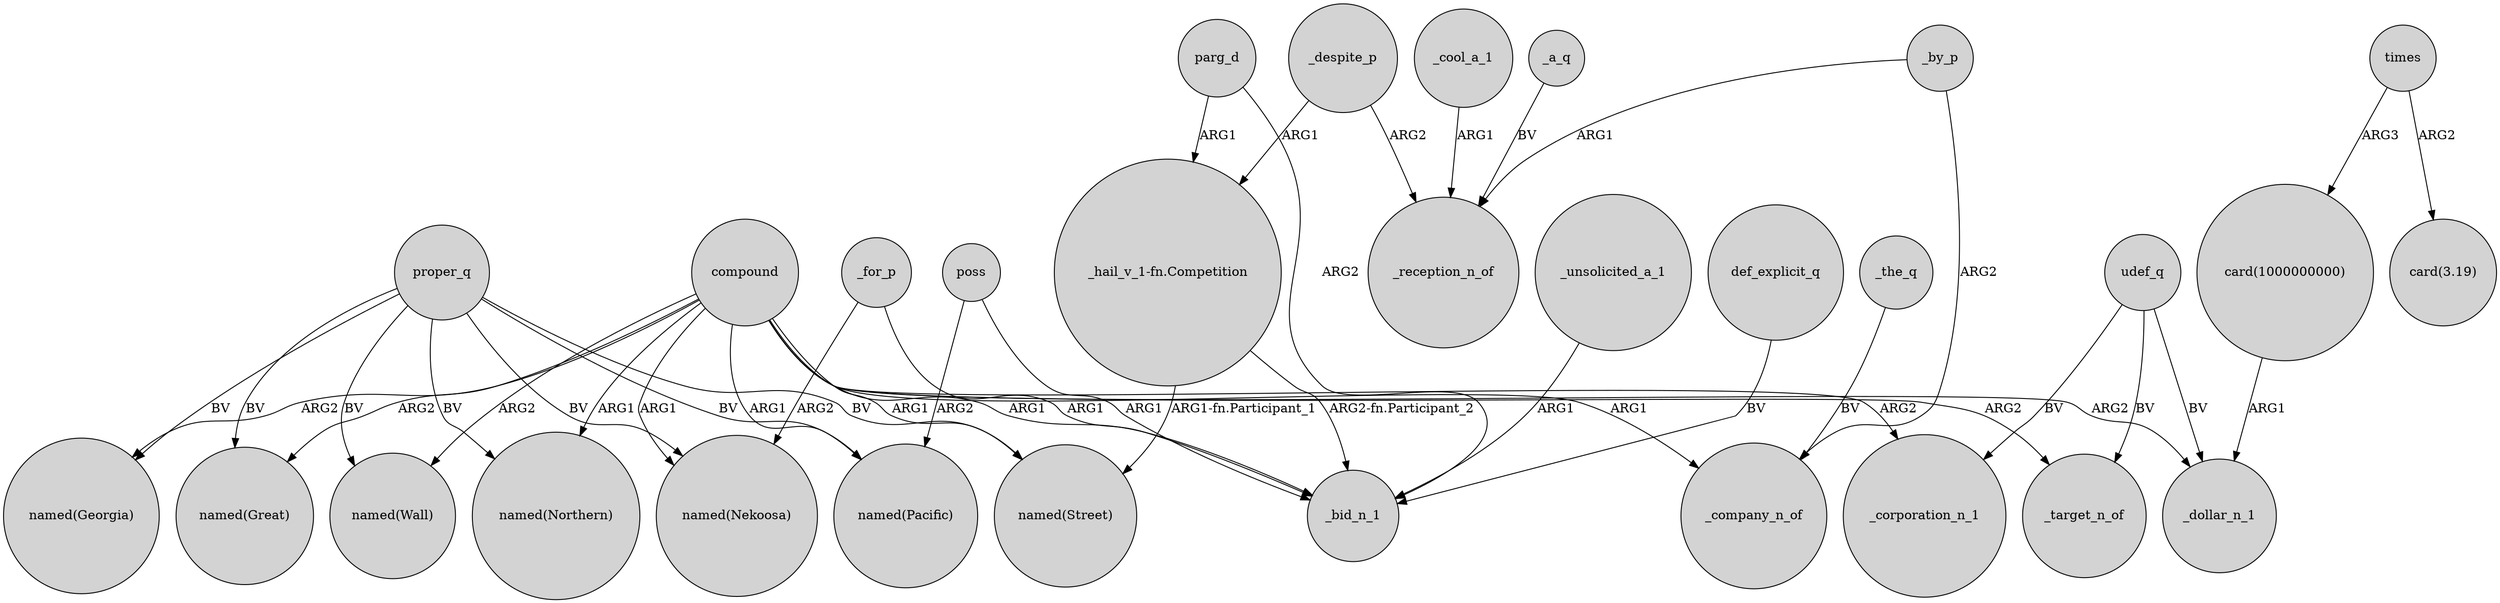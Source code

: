 digraph {
	node [shape=circle style=filled]
	"card(1000000000)" -> _dollar_n_1 [label=ARG1]
	proper_q -> "named(Georgia)" [label=BV]
	compound -> "named(Great)" [label=ARG2]
	poss -> _bid_n_1 [label=ARG1]
	times -> "card(3.19)" [label=ARG2]
	compound -> _company_n_of [label=ARG1]
	compound -> _dollar_n_1 [label=ARG2]
	times -> "card(1000000000)" [label=ARG3]
	_by_p -> _company_n_of [label=ARG2]
	compound -> "named(Pacific)" [label=ARG1]
	compound -> "named(Wall)" [label=ARG2]
	def_explicit_q -> _bid_n_1 [label=BV]
	_by_p -> _reception_n_of [label=ARG1]
	compound -> _target_n_of [label=ARG2]
	udef_q -> _target_n_of [label=BV]
	proper_q -> "named(Northern)" [label=BV]
	proper_q -> "named(Great)" [label=BV]
	compound -> "named(Street)" [label=ARG1]
	"_hail_v_1-fn.Competition" -> _bid_n_1 [label="ARG2-fn.Participant_2"]
	udef_q -> _dollar_n_1 [label=BV]
	parg_d -> _bid_n_1 [label=ARG2]
	_cool_a_1 -> _reception_n_of [label=ARG1]
	_unsolicited_a_1 -> _bid_n_1 [label=ARG1]
	compound -> "named(Northern)" [label=ARG1]
	poss -> "named(Pacific)" [label=ARG2]
	proper_q -> "named(Pacific)" [label=BV]
	proper_q -> "named(Wall)" [label=BV]
	compound -> _corporation_n_1 [label=ARG2]
	udef_q -> _corporation_n_1 [label=BV]
	_a_q -> _reception_n_of [label=BV]
	"_hail_v_1-fn.Competition" -> "named(Street)" [label="ARG1-fn.Participant_1"]
	_for_p -> "named(Nekoosa)" [label=ARG2]
	parg_d -> "_hail_v_1-fn.Competition" [label=ARG1]
	proper_q -> "named(Street)" [label=BV]
	_despite_p -> _reception_n_of [label=ARG2]
	compound -> "named(Georgia)" [label=ARG2]
	_the_q -> _company_n_of [label=BV]
	_despite_p -> "_hail_v_1-fn.Competition" [label=ARG1]
	proper_q -> "named(Nekoosa)" [label=BV]
	compound -> _bid_n_1 [label=ARG1]
	_for_p -> _bid_n_1 [label=ARG1]
	compound -> "named(Nekoosa)" [label=ARG1]
}
